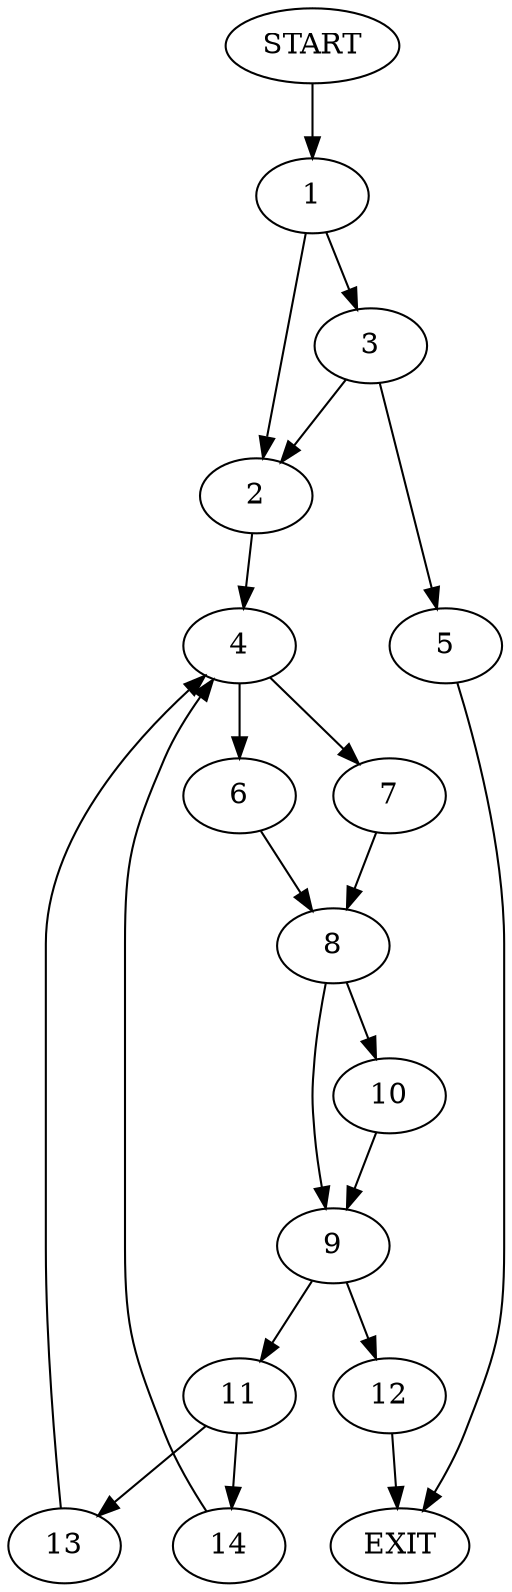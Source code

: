 digraph {
0 [label="START"]
15 [label="EXIT"]
0 -> 1
1 -> 2
1 -> 3
2 -> 4
3 -> 5
3 -> 2
5 -> 15
4 -> 6
4 -> 7
6 -> 8
7 -> 8
8 -> 9
8 -> 10
10 -> 9
9 -> 11
9 -> 12
11 -> 13
11 -> 14
12 -> 15
13 -> 4
14 -> 4
}
